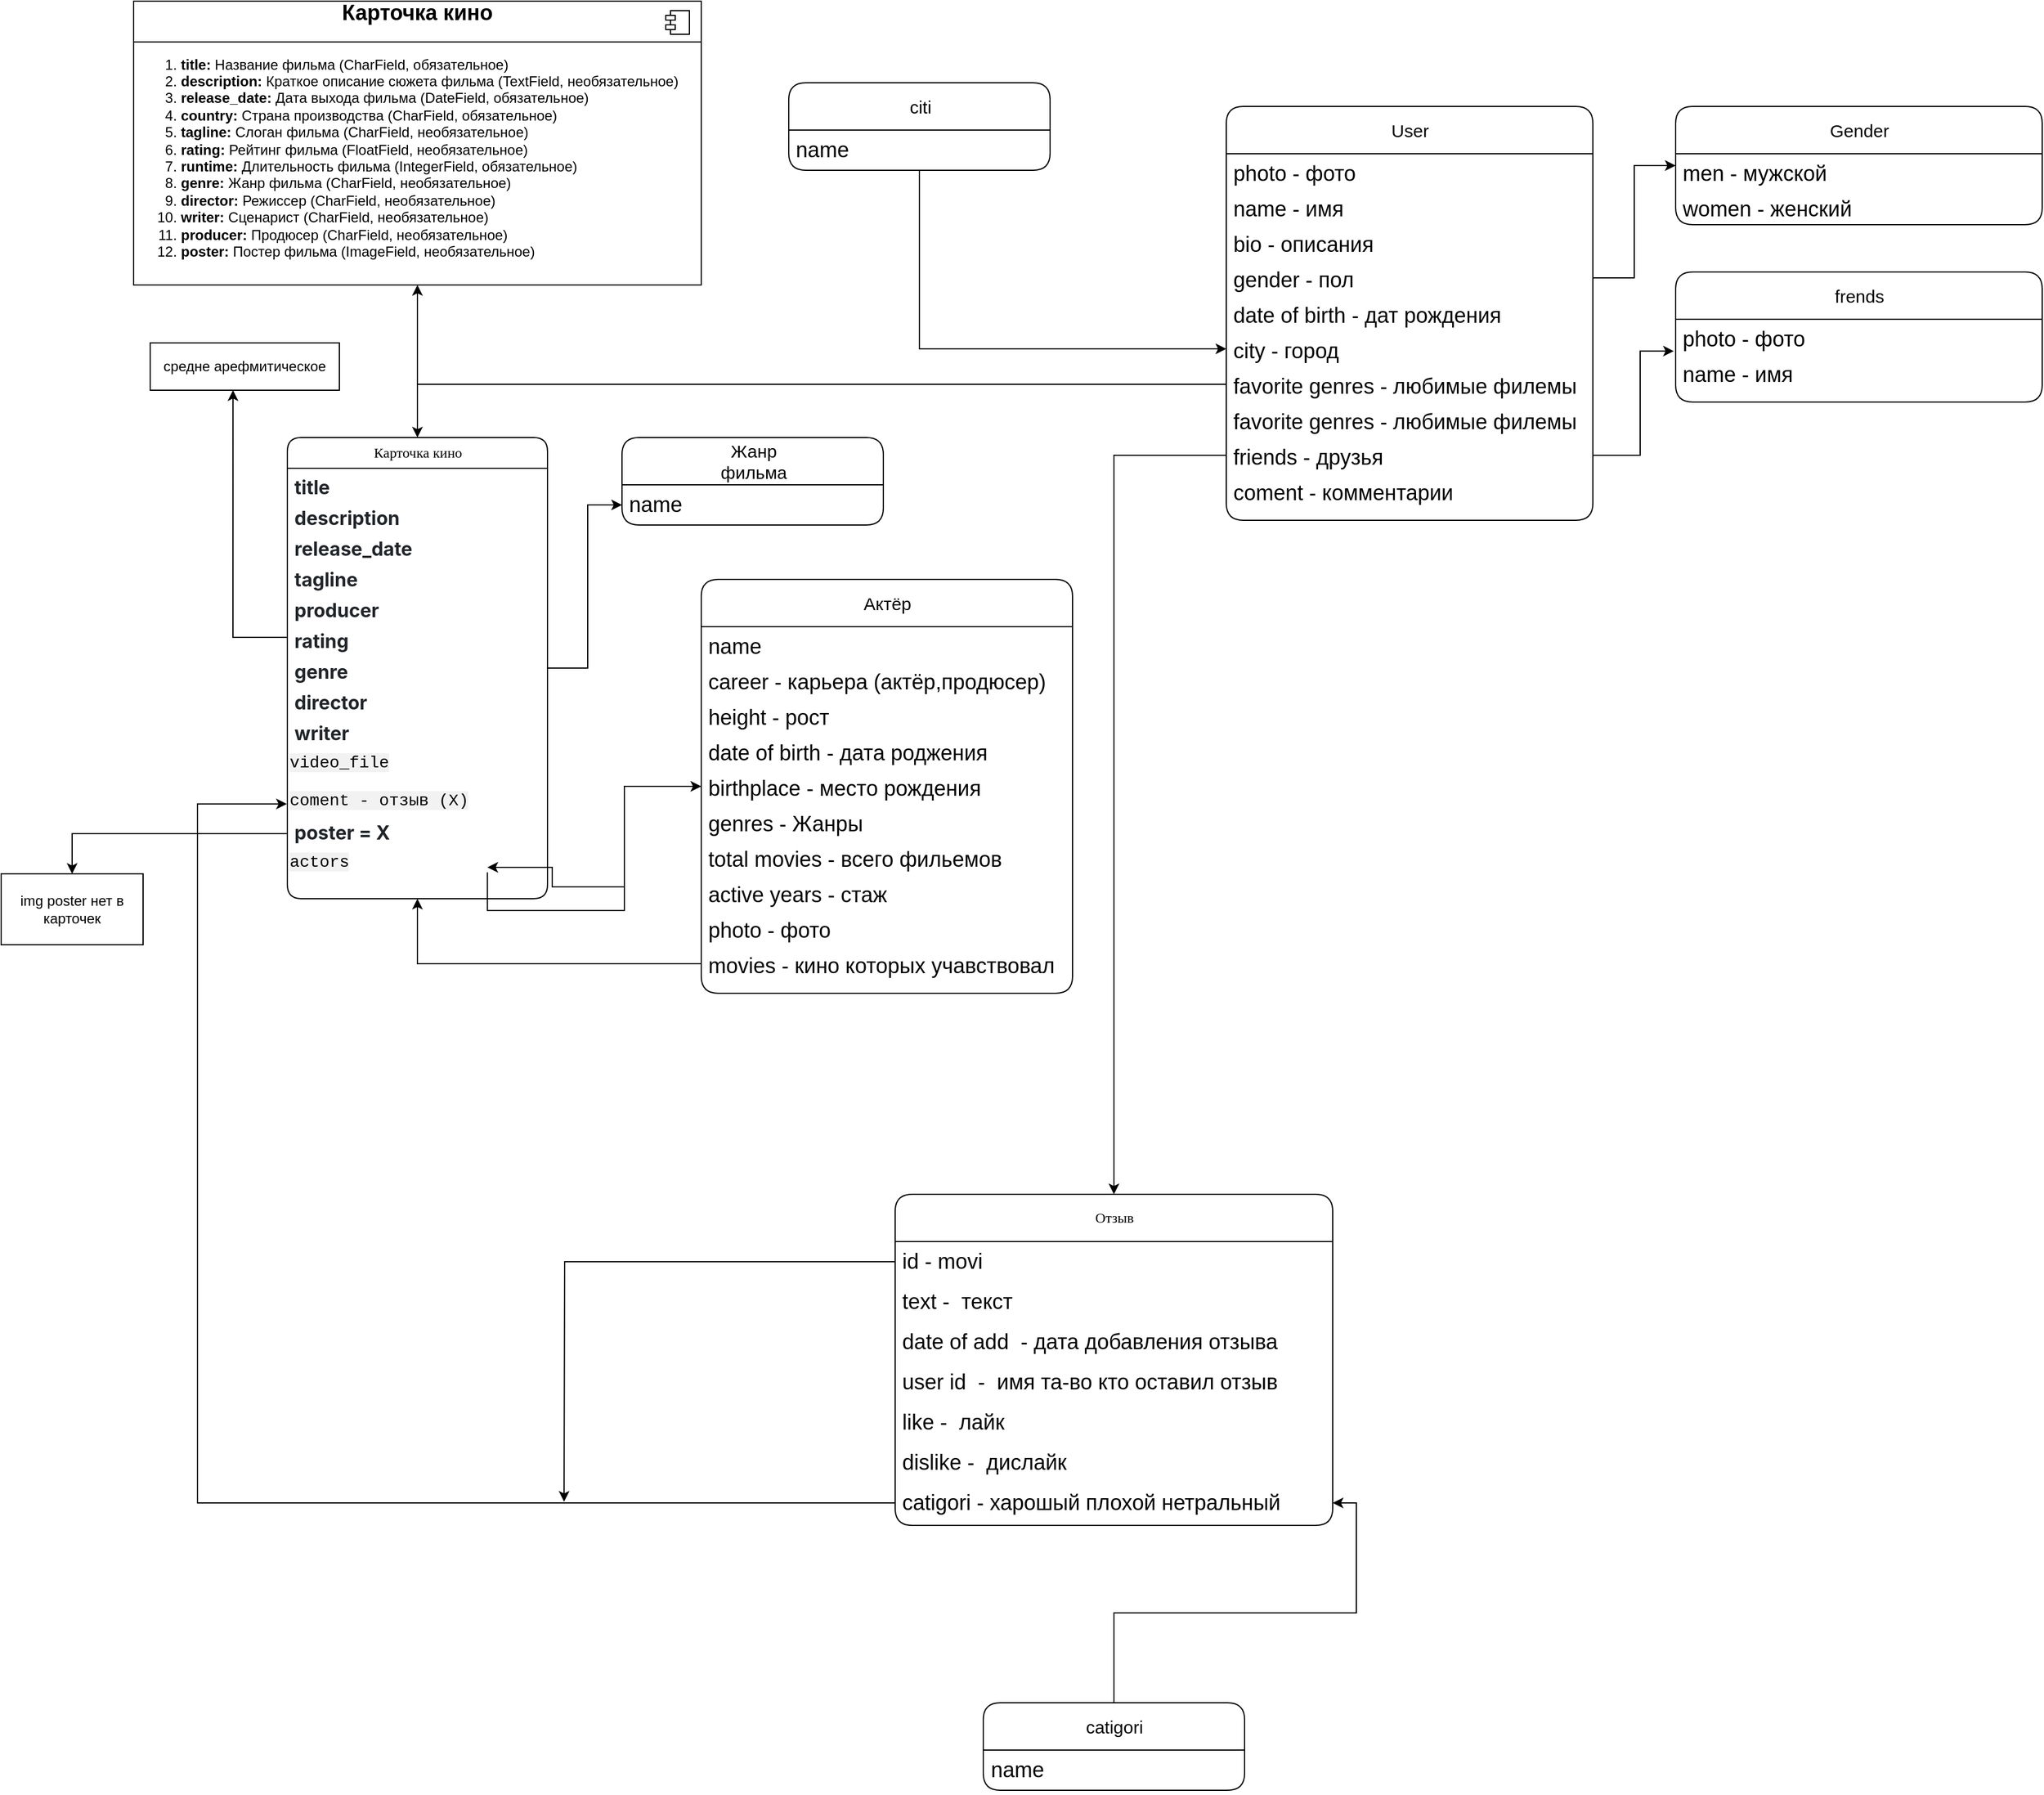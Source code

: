 <mxfile version="24.7.6">
  <diagram name="Страница — 1" id="7w9otStLfGY9ZgNLzYjq">
    <mxGraphModel dx="3013" dy="1662" grid="1" gridSize="10" guides="1" tooltips="1" connect="1" arrows="1" fold="1" page="1" pageScale="1" pageWidth="827" pageHeight="1169" math="0" shadow="0">
      <root>
        <mxCell id="0" />
        <mxCell id="1" parent="0" />
        <mxCell id="NJlla8pK8g0mC77hOBL3-33" value="&lt;h1 style=&quot;text-align: center; margin-top: 0px; font-size: 18px;&quot;&gt;Карточка кино&lt;/h1&gt;&lt;hr size=&quot;1&quot; style=&quot;border-style:solid;&quot;&gt;&lt;p style=&quot;margin:0px;margin-left:8px;&quot;&gt;&lt;/p&gt;&lt;ol&gt;&lt;li style=&quot;box-sizing: border-box; list-style: auto; padding: 0px;&quot;&gt;&lt;span style=&quot;box-sizing: border-box; font-weight: bolder;&quot;&gt;title:&lt;/span&gt;&amp;nbsp;Название фильма (CharField, обязательное)&lt;/li&gt;&lt;li style=&quot;box-sizing: border-box; list-style: auto; padding: 0px;&quot;&gt;&lt;span style=&quot;box-sizing: border-box; font-weight: bolder;&quot;&gt;description:&lt;/span&gt;&amp;nbsp;Краткое описание сюжета фильма (TextField, необязательное)&lt;/li&gt;&lt;li style=&quot;box-sizing: border-box; list-style: auto; padding: 0px;&quot;&gt;&lt;span style=&quot;box-sizing: border-box; font-weight: bolder;&quot;&gt;release_date:&lt;/span&gt;&amp;nbsp;Дата выхода фильма (DateField, обязательное)&lt;/li&gt;&lt;li style=&quot;box-sizing: border-box; list-style: auto; padding: 0px;&quot;&gt;&lt;span style=&quot;box-sizing: border-box; font-weight: bolder;&quot;&gt;country:&lt;/span&gt;&amp;nbsp;Страна производства (CharField, обязательное)&lt;/li&gt;&lt;li style=&quot;box-sizing: border-box; list-style: auto; padding: 0px;&quot;&gt;&lt;span style=&quot;box-sizing: border-box; font-weight: bolder;&quot;&gt;tagline:&lt;/span&gt;&amp;nbsp;Слоган фильма (CharField, необязательное)&lt;/li&gt;&lt;li style=&quot;box-sizing: border-box; list-style: auto; padding: 0px;&quot;&gt;&lt;span style=&quot;box-sizing: border-box; font-weight: bolder;&quot;&gt;rating:&lt;/span&gt;&amp;nbsp;Рейтинг фильма (FloatField, необязательное)&lt;/li&gt;&lt;li style=&quot;box-sizing: border-box; list-style: auto; padding: 0px;&quot;&gt;&lt;span style=&quot;box-sizing: border-box; font-weight: bolder;&quot;&gt;runtime:&lt;/span&gt;&amp;nbsp;Длительность фильма (IntegerField, обязательное)&lt;/li&gt;&lt;li style=&quot;box-sizing: border-box; list-style: auto; padding: 0px;&quot;&gt;&lt;span style=&quot;box-sizing: border-box; font-weight: bolder;&quot;&gt;genre:&lt;/span&gt;&amp;nbsp;Жанр фильма (CharField, необязательное)&lt;/li&gt;&lt;li style=&quot;box-sizing: border-box; list-style: auto; padding: 0px;&quot;&gt;&lt;span style=&quot;box-sizing: border-box; font-weight: bolder;&quot;&gt;director:&lt;/span&gt;&amp;nbsp;Режиссер (CharField, необязательное)&lt;/li&gt;&lt;li style=&quot;box-sizing: border-box; list-style: auto; padding: 0px;&quot;&gt;&lt;span style=&quot;box-sizing: border-box; font-weight: bolder;&quot;&gt;writer:&lt;/span&gt;&amp;nbsp;Сценарист (CharField, необязательное)&lt;/li&gt;&lt;li style=&quot;box-sizing: border-box; list-style: auto; padding: 0px;&quot;&gt;&lt;span style=&quot;box-sizing: border-box; font-weight: bolder;&quot;&gt;producer:&lt;/span&gt;&amp;nbsp;Продюсер (CharField, необязательное)&lt;/li&gt;&lt;li style=&quot;box-sizing: border-box; list-style: auto; padding: 0px;&quot;&gt;&lt;span style=&quot;box-sizing: border-box; font-weight: bolder;&quot;&gt;poster:&lt;/span&gt;&amp;nbsp;Постер фильма (ImageField, необязательное)&lt;/li&gt;&lt;/ol&gt;&lt;p&gt;&lt;/p&gt;" style="align=left;overflow=fill;html=1;dropTarget=0;whiteSpace=wrap;labelBackgroundColor=none;" vertex="1" parent="1">
          <mxGeometry x="-1654" y="-1169" width="480" height="240" as="geometry" />
        </mxCell>
        <mxCell id="NJlla8pK8g0mC77hOBL3-34" value="" style="shape=component;jettyWidth=8;jettyHeight=4;labelBackgroundColor=none;" vertex="1" parent="NJlla8pK8g0mC77hOBL3-33">
          <mxGeometry x="1" width="20" height="20" relative="1" as="geometry">
            <mxPoint x="-30" y="8" as="offset" />
          </mxGeometry>
        </mxCell>
        <mxCell id="NJlla8pK8g0mC77hOBL3-364" style="edgeStyle=orthogonalEdgeStyle;rounded=0;orthogonalLoop=1;jettySize=auto;html=1;entryX=0.5;entryY=1;entryDx=0;entryDy=0;" edge="1" parent="1" source="NJlla8pK8g0mC77hOBL3-152" target="NJlla8pK8g0mC77hOBL3-33">
          <mxGeometry relative="1" as="geometry" />
        </mxCell>
        <mxCell id="NJlla8pK8g0mC77hOBL3-152" value="Карточка кино" style="swimlane;html=1;fontStyle=0;childLayout=stackLayout;horizontal=1;startSize=26;horizontalStack=0;resizeParent=1;resizeLast=0;collapsible=1;marginBottom=0;swimlaneFillColor=#ffffff;align=center;rounded=1;shadow=0;comic=0;labelBackgroundColor=none;strokeWidth=1;fontFamily=Verdana;fontSize=12" vertex="1" parent="1">
          <mxGeometry x="-1524" y="-800" width="220" height="390" as="geometry" />
        </mxCell>
        <mxCell id="NJlla8pK8g0mC77hOBL3-154" value="&lt;span style=&quot;color: rgb(33, 37, 41); font-family: -apple-system, BlinkMacSystemFont, &amp;quot;Segoe UI&amp;quot;, Roboto, &amp;quot;Helvetica Neue&amp;quot;, Arial, &amp;quot;Noto Sans&amp;quot;, sans-serif, &amp;quot;Apple Color Emoji&amp;quot;, &amp;quot;Segoe UI Emoji&amp;quot;, &amp;quot;Segoe UI Symbol&amp;quot;, &amp;quot;Noto Color Emoji&amp;quot;; font-size: 16px; background-color: rgb(255, 255, 255); box-sizing: border-box; font-weight: bolder;&quot;&gt;title&amp;nbsp;&lt;/span&gt;" style="text;html=1;strokeColor=none;fillColor=none;spacingLeft=4;spacingRight=4;whiteSpace=wrap;overflow=hidden;rotatable=0;points=[[0,0.5],[1,0.5]];portConstraint=eastwest;labelBackgroundColor=none;" vertex="1" parent="NJlla8pK8g0mC77hOBL3-152">
          <mxGeometry y="26" width="220" height="26" as="geometry" />
        </mxCell>
        <mxCell id="NJlla8pK8g0mC77hOBL3-155" value="&lt;div&gt;&lt;span style=&quot;color: rgb(33, 37, 41); font-family: -apple-system, BlinkMacSystemFont, &amp;quot;Segoe UI&amp;quot;, Roboto, &amp;quot;Helvetica Neue&amp;quot;, Arial, &amp;quot;Noto Sans&amp;quot;, sans-serif, &amp;quot;Apple Color Emoji&amp;quot;, &amp;quot;Segoe UI Emoji&amp;quot;, &amp;quot;Segoe UI Symbol&amp;quot;, &amp;quot;Noto Color Emoji&amp;quot;; font-size: 16px; background-color: rgb(255, 255, 255); box-sizing: border-box; font-weight: bolder;&quot;&gt;description&lt;/span&gt;&lt;br&gt;&lt;/div&gt;" style="text;html=1;strokeColor=none;fillColor=none;spacingLeft=4;spacingRight=4;whiteSpace=wrap;overflow=hidden;rotatable=0;points=[[0,0.5],[1,0.5]];portConstraint=eastwest;labelBackgroundColor=none;" vertex="1" parent="NJlla8pK8g0mC77hOBL3-152">
          <mxGeometry y="52" width="220" height="26" as="geometry" />
        </mxCell>
        <mxCell id="NJlla8pK8g0mC77hOBL3-206" value="&lt;div&gt;&lt;span style=&quot;color: rgb(33, 37, 41); font-family: -apple-system, BlinkMacSystemFont, &amp;quot;Segoe UI&amp;quot;, Roboto, &amp;quot;Helvetica Neue&amp;quot;, Arial, &amp;quot;Noto Sans&amp;quot;, sans-serif, &amp;quot;Apple Color Emoji&amp;quot;, &amp;quot;Segoe UI Emoji&amp;quot;, &amp;quot;Segoe UI Symbol&amp;quot;, &amp;quot;Noto Color Emoji&amp;quot;; font-size: 16px; background-color: rgb(255, 255, 255); box-sizing: border-box; font-weight: bolder;&quot;&gt;release_date&lt;/span&gt;&lt;br&gt;&lt;/div&gt;" style="text;html=1;strokeColor=none;fillColor=none;spacingLeft=4;spacingRight=4;whiteSpace=wrap;overflow=hidden;rotatable=0;points=[[0,0.5],[1,0.5]];portConstraint=eastwest;labelBackgroundColor=none;" vertex="1" parent="NJlla8pK8g0mC77hOBL3-152">
          <mxGeometry y="78" width="220" height="26" as="geometry" />
        </mxCell>
        <mxCell id="NJlla8pK8g0mC77hOBL3-209" value="&lt;div&gt;&lt;span style=&quot;color: rgb(33, 37, 41); font-family: -apple-system, BlinkMacSystemFont, &amp;quot;Segoe UI&amp;quot;, Roboto, &amp;quot;Helvetica Neue&amp;quot;, Arial, &amp;quot;Noto Sans&amp;quot;, sans-serif, &amp;quot;Apple Color Emoji&amp;quot;, &amp;quot;Segoe UI Emoji&amp;quot;, &amp;quot;Segoe UI Symbol&amp;quot;, &amp;quot;Noto Color Emoji&amp;quot;; font-size: 16px; background-color: rgb(255, 255, 255); box-sizing: border-box; font-weight: bolder;&quot;&gt;tagline&lt;/span&gt;&lt;br&gt;&lt;/div&gt;" style="text;html=1;strokeColor=none;fillColor=none;spacingLeft=4;spacingRight=4;whiteSpace=wrap;overflow=hidden;rotatable=0;points=[[0,0.5],[1,0.5]];portConstraint=eastwest;labelBackgroundColor=none;" vertex="1" parent="NJlla8pK8g0mC77hOBL3-152">
          <mxGeometry y="104" width="220" height="26" as="geometry" />
        </mxCell>
        <mxCell id="NJlla8pK8g0mC77hOBL3-213" value="&lt;div&gt;&lt;span style=&quot;color: rgb(33, 37, 41); font-family: -apple-system, BlinkMacSystemFont, &amp;quot;Segoe UI&amp;quot;, Roboto, &amp;quot;Helvetica Neue&amp;quot;, Arial, &amp;quot;Noto Sans&amp;quot;, sans-serif, &amp;quot;Apple Color Emoji&amp;quot;, &amp;quot;Segoe UI Emoji&amp;quot;, &amp;quot;Segoe UI Symbol&amp;quot;, &amp;quot;Noto Color Emoji&amp;quot;; font-size: 16px; background-color: rgb(255, 255, 255); box-sizing: border-box; font-weight: bolder;&quot;&gt;producer&lt;/span&gt;&lt;br&gt;&lt;/div&gt;" style="text;html=1;strokeColor=none;fillColor=none;spacingLeft=4;spacingRight=4;whiteSpace=wrap;overflow=hidden;rotatable=0;points=[[0,0.5],[1,0.5]];portConstraint=eastwest;labelBackgroundColor=none;" vertex="1" parent="NJlla8pK8g0mC77hOBL3-152">
          <mxGeometry y="130" width="220" height="26" as="geometry" />
        </mxCell>
        <mxCell id="NJlla8pK8g0mC77hOBL3-208" value="&lt;div&gt;&lt;span style=&quot;color: rgb(33, 37, 41); font-family: -apple-system, BlinkMacSystemFont, &amp;quot;Segoe UI&amp;quot;, Roboto, &amp;quot;Helvetica Neue&amp;quot;, Arial, &amp;quot;Noto Sans&amp;quot;, sans-serif, &amp;quot;Apple Color Emoji&amp;quot;, &amp;quot;Segoe UI Emoji&amp;quot;, &amp;quot;Segoe UI Symbol&amp;quot;, &amp;quot;Noto Color Emoji&amp;quot;; font-size: 16px; background-color: rgb(255, 255, 255); box-sizing: border-box; font-weight: bolder;&quot;&gt;rating&lt;/span&gt;&lt;br&gt;&lt;/div&gt;" style="text;html=1;strokeColor=none;fillColor=none;spacingLeft=4;spacingRight=4;whiteSpace=wrap;overflow=hidden;rotatable=0;points=[[0,0.5],[1,0.5]];portConstraint=eastwest;labelBackgroundColor=none;" vertex="1" parent="NJlla8pK8g0mC77hOBL3-152">
          <mxGeometry y="156" width="220" height="26" as="geometry" />
        </mxCell>
        <mxCell id="NJlla8pK8g0mC77hOBL3-210" value="&lt;div&gt;&lt;span style=&quot;color: rgb(33, 37, 41); font-family: -apple-system, BlinkMacSystemFont, &amp;quot;Segoe UI&amp;quot;, Roboto, &amp;quot;Helvetica Neue&amp;quot;, Arial, &amp;quot;Noto Sans&amp;quot;, sans-serif, &amp;quot;Apple Color Emoji&amp;quot;, &amp;quot;Segoe UI Emoji&amp;quot;, &amp;quot;Segoe UI Symbol&amp;quot;, &amp;quot;Noto Color Emoji&amp;quot;; font-size: 16px; background-color: rgb(255, 255, 255); box-sizing: border-box; font-weight: bolder;&quot;&gt;genre&lt;/span&gt;&lt;br&gt;&lt;/div&gt;" style="text;html=1;strokeColor=none;fillColor=none;spacingLeft=4;spacingRight=4;whiteSpace=wrap;overflow=hidden;rotatable=0;points=[[0,0.5],[1,0.5]];portConstraint=eastwest;labelBackgroundColor=none;" vertex="1" parent="NJlla8pK8g0mC77hOBL3-152">
          <mxGeometry y="182" width="220" height="26" as="geometry" />
        </mxCell>
        <mxCell id="NJlla8pK8g0mC77hOBL3-207" value="&lt;div&gt;&lt;span style=&quot;color: rgb(33, 37, 41); font-family: -apple-system, BlinkMacSystemFont, &amp;quot;Segoe UI&amp;quot;, Roboto, &amp;quot;Helvetica Neue&amp;quot;, Arial, &amp;quot;Noto Sans&amp;quot;, sans-serif, &amp;quot;Apple Color Emoji&amp;quot;, &amp;quot;Segoe UI Emoji&amp;quot;, &amp;quot;Segoe UI Symbol&amp;quot;, &amp;quot;Noto Color Emoji&amp;quot;; font-size: 16px; background-color: rgb(255, 255, 255); box-sizing: border-box; font-weight: bolder;&quot;&gt;director&lt;/span&gt;&lt;br&gt;&lt;/div&gt;" style="text;html=1;strokeColor=none;fillColor=none;spacingLeft=4;spacingRight=4;whiteSpace=wrap;overflow=hidden;rotatable=0;points=[[0,0.5],[1,0.5]];portConstraint=eastwest;labelBackgroundColor=none;" vertex="1" parent="NJlla8pK8g0mC77hOBL3-152">
          <mxGeometry y="208" width="220" height="26" as="geometry" />
        </mxCell>
        <mxCell id="NJlla8pK8g0mC77hOBL3-212" value="&lt;div&gt;&lt;span style=&quot;color: rgb(33, 37, 41); font-family: -apple-system, BlinkMacSystemFont, &amp;quot;Segoe UI&amp;quot;, Roboto, &amp;quot;Helvetica Neue&amp;quot;, Arial, &amp;quot;Noto Sans&amp;quot;, sans-serif, &amp;quot;Apple Color Emoji&amp;quot;, &amp;quot;Segoe UI Emoji&amp;quot;, &amp;quot;Segoe UI Symbol&amp;quot;, &amp;quot;Noto Color Emoji&amp;quot;; font-size: 16px; background-color: rgb(255, 255, 255); box-sizing: border-box; font-weight: bolder;&quot;&gt;writer&lt;/span&gt;&lt;br&gt;&lt;/div&gt;" style="text;html=1;strokeColor=none;fillColor=none;spacingLeft=4;spacingRight=4;whiteSpace=wrap;overflow=hidden;rotatable=0;points=[[0,0.5],[1,0.5]];portConstraint=eastwest;labelBackgroundColor=none;" vertex="1" parent="NJlla8pK8g0mC77hOBL3-152">
          <mxGeometry y="234" width="220" height="26" as="geometry" />
        </mxCell>
        <mxCell id="NJlla8pK8g0mC77hOBL3-236" value="&lt;span style=&quot;font-family: SFMono-Regular, Menlo, Monaco, Consolas, &amp;quot;Liberation Mono&amp;quot;, &amp;quot;Courier New&amp;quot;, monospace; font-size: 14px; font-style: normal; font-variant-ligatures: normal; font-variant-caps: normal; font-weight: 400; letter-spacing: normal; orphans: 2; text-align: left; text-indent: 0px; text-transform: none; widows: 2; word-spacing: 0px; -webkit-text-stroke-width: 0px; white-space: normal; background-color: rgba(0, 0, 0, 0.05); text-decoration-thickness: initial; text-decoration-style: initial; text-decoration-color: initial; float: none; display: inline !important;&quot;&gt;video_file&lt;/span&gt;" style="text;whiteSpace=wrap;html=1;labelBackgroundColor=none;" vertex="1" parent="NJlla8pK8g0mC77hOBL3-152">
          <mxGeometry y="260" width="220" height="32" as="geometry" />
        </mxCell>
        <mxCell id="NJlla8pK8g0mC77hOBL3-342" value="&lt;font face=&quot;SFMono-Regular, Menlo, Monaco, Consolas, Liberation Mono, Courier New, monospace&quot;&gt;&lt;span style=&quot;font-size: 14px; background-color: rgba(0, 0, 0, 0.05);&quot;&gt;coment - отзыв (X)&lt;/span&gt;&lt;/font&gt;" style="text;whiteSpace=wrap;html=1;labelBackgroundColor=none;" vertex="1" parent="NJlla8pK8g0mC77hOBL3-152">
          <mxGeometry y="292" width="220" height="26" as="geometry" />
        </mxCell>
        <mxCell id="NJlla8pK8g0mC77hOBL3-214" value="&lt;div&gt;&lt;span style=&quot;color: rgb(33, 37, 41); font-family: -apple-system, BlinkMacSystemFont, &amp;quot;Segoe UI&amp;quot;, Roboto, &amp;quot;Helvetica Neue&amp;quot;, Arial, &amp;quot;Noto Sans&amp;quot;, sans-serif, &amp;quot;Apple Color Emoji&amp;quot;, &amp;quot;Segoe UI Emoji&amp;quot;, &amp;quot;Segoe UI Symbol&amp;quot;, &amp;quot;Noto Color Emoji&amp;quot;; font-size: 16px; background-color: rgb(255, 255, 255); box-sizing: border-box; font-weight: bolder;&quot;&gt;poster = X&lt;/span&gt;&lt;br&gt;&lt;/div&gt;" style="text;html=1;strokeColor=none;fillColor=none;spacingLeft=4;spacingRight=4;whiteSpace=wrap;overflow=hidden;rotatable=0;points=[[0,0.5],[1,0.5]];portConstraint=eastwest;labelBackgroundColor=none;" vertex="1" parent="NJlla8pK8g0mC77hOBL3-152">
          <mxGeometry y="318" width="220" height="26" as="geometry" />
        </mxCell>
        <mxCell id="NJlla8pK8g0mC77hOBL3-237" value="&lt;span style=&quot;font-family: SFMono-Regular, Menlo, Monaco, Consolas, &amp;quot;Liberation Mono&amp;quot;, &amp;quot;Courier New&amp;quot;, monospace; font-size: 14px; background-color: rgba(0, 0, 0, 0.05);&quot;&gt;actors&lt;/span&gt;" style="text;whiteSpace=wrap;html=1;labelBackgroundColor=none;" vertex="1" parent="NJlla8pK8g0mC77hOBL3-152">
          <mxGeometry y="344" width="220" height="20" as="geometry" />
        </mxCell>
        <mxCell id="NJlla8pK8g0mC77hOBL3-180" style="edgeStyle=orthogonalEdgeStyle;html=1;labelBackgroundColor=none;startFill=0;startSize=8;endFill=1;endSize=8;fontFamily=Verdana;fontSize=12;exitX=1;exitY=0.25;entryX=1;entryY=0.5;rounded=0;fontColor=default;" edge="1" parent="1" source="NJlla8pK8g0mC77hOBL3-165">
          <mxGeometry relative="1" as="geometry">
            <Array as="points">
              <mxPoint x="210" y="581" />
              <mxPoint x="210" y="333" />
            </Array>
            <mxPoint x="180" y="333" as="targetPoint" />
          </mxGeometry>
        </mxCell>
        <mxCell id="NJlla8pK8g0mC77hOBL3-216" value="&lt;span style=&quot;font-family: Helvetica; text-wrap: wrap;&quot;&gt;&lt;font style=&quot;font-size: 15px;&quot;&gt;Жанр фильма&lt;/font&gt;&lt;/span&gt;" style="swimlane;html=1;fontStyle=0;childLayout=stackLayout;horizontal=1;startSize=40;horizontalStack=0;resizeParent=1;resizeLast=0;collapsible=1;marginBottom=0;swimlaneFillColor=#ffffff;align=center;rounded=1;shadow=0;comic=0;labelBackgroundColor=none;strokeWidth=1;fontFamily=Verdana;fontSize=12;arcSize=12;" vertex="1" parent="1">
          <mxGeometry x="-1241" y="-800" width="221" height="74" as="geometry" />
        </mxCell>
        <mxCell id="NJlla8pK8g0mC77hOBL3-228" value="name&amp;nbsp;" style="text;html=1;strokeColor=none;fillColor=none;spacingLeft=4;spacingRight=4;whiteSpace=wrap;overflow=hidden;rotatable=0;points=[[0,0.5],[1,0.5]];portConstraint=eastwest;fontSize=18;labelBackgroundColor=none;" vertex="1" parent="NJlla8pK8g0mC77hOBL3-216">
          <mxGeometry y="40" width="221" height="34" as="geometry" />
        </mxCell>
        <mxCell id="NJlla8pK8g0mC77hOBL3-229" style="edgeStyle=orthogonalEdgeStyle;rounded=0;orthogonalLoop=1;jettySize=auto;html=1;entryX=0;entryY=0.5;entryDx=0;entryDy=0;labelBackgroundColor=none;fontColor=default;" edge="1" parent="1" source="NJlla8pK8g0mC77hOBL3-210" target="NJlla8pK8g0mC77hOBL3-228">
          <mxGeometry relative="1" as="geometry">
            <Array as="points">
              <mxPoint x="-1270" y="-605" />
              <mxPoint x="-1270" y="-743" />
            </Array>
          </mxGeometry>
        </mxCell>
        <mxCell id="NJlla8pK8g0mC77hOBL3-249" style="edgeStyle=orthogonalEdgeStyle;rounded=0;orthogonalLoop=1;jettySize=auto;html=1;entryX=0.769;entryY=0.973;entryDx=0;entryDy=0;labelBackgroundColor=none;fontColor=default;entryPerimeter=0;" edge="1" parent="1" source="NJlla8pK8g0mC77hOBL3-238" target="NJlla8pK8g0mC77hOBL3-237">
          <mxGeometry relative="1" as="geometry">
            <Array as="points">
              <mxPoint x="-1239" y="-505" />
              <mxPoint x="-1239" y="-420" />
              <mxPoint x="-1300" y="-420" />
              <mxPoint x="-1300" y="-436" />
            </Array>
          </mxGeometry>
        </mxCell>
        <mxCell id="NJlla8pK8g0mC77hOBL3-238" value="&lt;font face=&quot;Helvetica&quot;&gt;&lt;span style=&quot;font-size: 15px; text-wrap: wrap;&quot;&gt;Актёр&lt;/span&gt;&lt;/font&gt;" style="swimlane;html=1;fontStyle=0;childLayout=stackLayout;horizontal=1;startSize=40;horizontalStack=0;resizeParent=1;resizeLast=0;collapsible=1;marginBottom=0;swimlaneFillColor=#ffffff;align=center;rounded=1;shadow=0;comic=0;labelBackgroundColor=none;strokeWidth=1;fontFamily=Verdana;fontSize=12;arcSize=12;" vertex="1" parent="1">
          <mxGeometry x="-1174" y="-680" width="314" height="350" as="geometry" />
        </mxCell>
        <mxCell id="NJlla8pK8g0mC77hOBL3-239" value="name&amp;nbsp;" style="text;html=1;strokeColor=none;fillColor=none;spacingLeft=4;spacingRight=4;whiteSpace=wrap;overflow=hidden;rotatable=0;points=[[0,0.5],[1,0.5]];portConstraint=eastwest;fontSize=18;labelBackgroundColor=none;" vertex="1" parent="NJlla8pK8g0mC77hOBL3-238">
          <mxGeometry y="40" width="314" height="30" as="geometry" />
        </mxCell>
        <mxCell id="NJlla8pK8g0mC77hOBL3-253" value="career - карьера (актёр,продюсер)" style="text;html=1;strokeColor=none;fillColor=none;spacingLeft=4;spacingRight=4;whiteSpace=wrap;overflow=hidden;rotatable=0;points=[[0,0.5],[1,0.5]];portConstraint=eastwest;fontSize=18;labelBackgroundColor=none;" vertex="1" parent="NJlla8pK8g0mC77hOBL3-238">
          <mxGeometry y="70" width="314" height="30" as="geometry" />
        </mxCell>
        <mxCell id="NJlla8pK8g0mC77hOBL3-251" value="height - рост" style="text;html=1;strokeColor=none;fillColor=none;spacingLeft=4;spacingRight=4;whiteSpace=wrap;overflow=hidden;rotatable=0;points=[[0,0.5],[1,0.5]];portConstraint=eastwest;fontSize=18;labelBackgroundColor=none;" vertex="1" parent="NJlla8pK8g0mC77hOBL3-238">
          <mxGeometry y="100" width="314" height="30" as="geometry" />
        </mxCell>
        <mxCell id="NJlla8pK8g0mC77hOBL3-254" value="date of birth - дата роджения" style="text;html=1;strokeColor=none;fillColor=none;spacingLeft=4;spacingRight=4;whiteSpace=wrap;overflow=hidden;rotatable=0;points=[[0,0.5],[1,0.5]];portConstraint=eastwest;fontSize=18;labelBackgroundColor=none;" vertex="1" parent="NJlla8pK8g0mC77hOBL3-238">
          <mxGeometry y="130" width="314" height="30" as="geometry" />
        </mxCell>
        <mxCell id="NJlla8pK8g0mC77hOBL3-255" value="birthplace - место рождения" style="text;html=1;strokeColor=none;fillColor=none;spacingLeft=4;spacingRight=4;whiteSpace=wrap;overflow=hidden;rotatable=0;points=[[0,0.5],[1,0.5]];portConstraint=eastwest;fontSize=18;labelBackgroundColor=none;" vertex="1" parent="NJlla8pK8g0mC77hOBL3-238">
          <mxGeometry y="160" width="314" height="30" as="geometry" />
        </mxCell>
        <mxCell id="NJlla8pK8g0mC77hOBL3-267" value="genres - Жанры" style="text;html=1;strokeColor=none;fillColor=none;spacingLeft=4;spacingRight=4;whiteSpace=wrap;overflow=hidden;rotatable=0;points=[[0,0.5],[1,0.5]];portConstraint=eastwest;fontSize=18;labelBackgroundColor=none;" vertex="1" parent="NJlla8pK8g0mC77hOBL3-238">
          <mxGeometry y="190" width="314" height="30" as="geometry" />
        </mxCell>
        <mxCell id="NJlla8pK8g0mC77hOBL3-262" value="total movies - всего фильемов" style="text;html=1;strokeColor=none;fillColor=none;spacingLeft=4;spacingRight=4;whiteSpace=wrap;overflow=hidden;rotatable=0;points=[[0,0.5],[1,0.5]];portConstraint=eastwest;fontSize=18;labelBackgroundColor=none;" vertex="1" parent="NJlla8pK8g0mC77hOBL3-238">
          <mxGeometry y="220" width="314" height="30" as="geometry" />
        </mxCell>
        <mxCell id="NJlla8pK8g0mC77hOBL3-259" value="active years - стаж" style="text;html=1;strokeColor=none;fillColor=none;spacingLeft=4;spacingRight=4;whiteSpace=wrap;overflow=hidden;rotatable=0;points=[[0,0.5],[1,0.5]];portConstraint=eastwest;fontSize=18;labelBackgroundColor=none;" vertex="1" parent="NJlla8pK8g0mC77hOBL3-238">
          <mxGeometry y="250" width="314" height="30" as="geometry" />
        </mxCell>
        <mxCell id="NJlla8pK8g0mC77hOBL3-265" value="photo - фото" style="text;html=1;strokeColor=none;fillColor=none;spacingLeft=4;spacingRight=4;whiteSpace=wrap;overflow=hidden;rotatable=0;points=[[0,0.5],[1,0.5]];portConstraint=eastwest;fontSize=18;labelBackgroundColor=none;" vertex="1" parent="NJlla8pK8g0mC77hOBL3-238">
          <mxGeometry y="280" width="314" height="30" as="geometry" />
        </mxCell>
        <mxCell id="NJlla8pK8g0mC77hOBL3-258" value="movies - кино которых учавствовал" style="text;html=1;strokeColor=none;fillColor=none;spacingLeft=4;spacingRight=4;whiteSpace=wrap;overflow=hidden;rotatable=0;points=[[0,0.5],[1,0.5]];portConstraint=eastwest;fontSize=18;labelBackgroundColor=none;" vertex="1" parent="NJlla8pK8g0mC77hOBL3-238">
          <mxGeometry y="310" width="314" height="30" as="geometry" />
        </mxCell>
        <mxCell id="NJlla8pK8g0mC77hOBL3-283" value="&lt;font face=&quot;Helvetica&quot;&gt;&lt;span style=&quot;font-size: 15px; text-wrap: wrap;&quot;&gt;User&lt;/span&gt;&lt;/font&gt;" style="swimlane;html=1;fontStyle=0;childLayout=stackLayout;horizontal=1;startSize=40;horizontalStack=0;resizeParent=1;resizeLast=0;collapsible=1;marginBottom=0;swimlaneFillColor=#ffffff;align=center;rounded=1;shadow=0;comic=0;labelBackgroundColor=none;strokeWidth=1;fontFamily=Verdana;fontSize=12;arcSize=12;" vertex="1" parent="1">
          <mxGeometry x="-730" y="-1080" width="310" height="350" as="geometry" />
        </mxCell>
        <mxCell id="NJlla8pK8g0mC77hOBL3-294" value="photo - фото" style="text;html=1;strokeColor=none;fillColor=none;spacingLeft=4;spacingRight=4;whiteSpace=wrap;overflow=hidden;rotatable=0;points=[[0,0.5],[1,0.5]];portConstraint=eastwest;fontSize=18;labelBackgroundColor=none;" vertex="1" parent="NJlla8pK8g0mC77hOBL3-283">
          <mxGeometry y="40" width="310" height="30" as="geometry" />
        </mxCell>
        <mxCell id="NJlla8pK8g0mC77hOBL3-284" value="name - имя" style="text;html=1;strokeColor=none;fillColor=none;spacingLeft=4;spacingRight=4;whiteSpace=wrap;overflow=hidden;rotatable=0;points=[[0,0.5],[1,0.5]];portConstraint=eastwest;fontSize=18;labelBackgroundColor=none;" vertex="1" parent="NJlla8pK8g0mC77hOBL3-283">
          <mxGeometry y="70" width="310" height="30" as="geometry" />
        </mxCell>
        <mxCell id="NJlla8pK8g0mC77hOBL3-296" value="bio - описания" style="text;html=1;strokeColor=none;fillColor=none;spacingLeft=4;spacingRight=4;whiteSpace=wrap;overflow=hidden;rotatable=0;points=[[0,0.5],[1,0.5]];portConstraint=eastwest;fontSize=18;labelBackgroundColor=none;" vertex="1" parent="NJlla8pK8g0mC77hOBL3-283">
          <mxGeometry y="100" width="310" height="30" as="geometry" />
        </mxCell>
        <mxCell id="NJlla8pK8g0mC77hOBL3-297" value="gender - пол" style="text;html=1;strokeColor=none;fillColor=none;spacingLeft=4;spacingRight=4;whiteSpace=wrap;overflow=hidden;rotatable=0;points=[[0,0.5],[1,0.5]];portConstraint=eastwest;fontSize=18;labelBackgroundColor=none;" vertex="1" parent="NJlla8pK8g0mC77hOBL3-283">
          <mxGeometry y="130" width="310" height="30" as="geometry" />
        </mxCell>
        <mxCell id="NJlla8pK8g0mC77hOBL3-298" value="date of birth - дат рождения" style="text;html=1;strokeColor=none;fillColor=none;spacingLeft=4;spacingRight=4;whiteSpace=wrap;overflow=hidden;rotatable=0;points=[[0,0.5],[1,0.5]];portConstraint=eastwest;fontSize=18;labelBackgroundColor=none;" vertex="1" parent="NJlla8pK8g0mC77hOBL3-283">
          <mxGeometry y="160" width="310" height="30" as="geometry" />
        </mxCell>
        <mxCell id="NJlla8pK8g0mC77hOBL3-299" value="city - город" style="text;html=1;strokeColor=none;fillColor=none;spacingLeft=4;spacingRight=4;whiteSpace=wrap;overflow=hidden;rotatable=0;points=[[0,0.5],[1,0.5]];portConstraint=eastwest;fontSize=18;labelBackgroundColor=none;" vertex="1" parent="NJlla8pK8g0mC77hOBL3-283">
          <mxGeometry y="190" width="310" height="30" as="geometry" />
        </mxCell>
        <mxCell id="NJlla8pK8g0mC77hOBL3-360" value="&lt;div&gt;favorite genres - любимые филемы&lt;/div&gt;" style="text;html=1;strokeColor=none;fillColor=none;spacingLeft=4;spacingRight=4;whiteSpace=wrap;overflow=hidden;rotatable=0;points=[[0,0.5],[1,0.5]];portConstraint=eastwest;fontSize=18;labelBackgroundColor=none;" vertex="1" parent="NJlla8pK8g0mC77hOBL3-283">
          <mxGeometry y="220" width="310" height="30" as="geometry" />
        </mxCell>
        <mxCell id="NJlla8pK8g0mC77hOBL3-300" value="&lt;div&gt;favorite genres - любимые филемы&lt;/div&gt;" style="text;html=1;strokeColor=none;fillColor=none;spacingLeft=4;spacingRight=4;whiteSpace=wrap;overflow=hidden;rotatable=0;points=[[0,0.5],[1,0.5]];portConstraint=eastwest;fontSize=18;labelBackgroundColor=none;" vertex="1" parent="NJlla8pK8g0mC77hOBL3-283">
          <mxGeometry y="250" width="310" height="30" as="geometry" />
        </mxCell>
        <mxCell id="NJlla8pK8g0mC77hOBL3-301" value="friends - друзья" style="text;html=1;strokeColor=none;fillColor=none;spacingLeft=4;spacingRight=4;whiteSpace=wrap;overflow=hidden;rotatable=0;points=[[0,0.5],[1,0.5]];portConstraint=eastwest;fontSize=18;labelBackgroundColor=none;" vertex="1" parent="NJlla8pK8g0mC77hOBL3-283">
          <mxGeometry y="280" width="310" height="30" as="geometry" />
        </mxCell>
        <mxCell id="NJlla8pK8g0mC77hOBL3-304" value="coment - комментарии" style="text;html=1;strokeColor=none;fillColor=none;spacingLeft=4;spacingRight=4;whiteSpace=wrap;overflow=hidden;rotatable=0;points=[[0,0.5],[1,0.5]];portConstraint=eastwest;fontSize=18;labelBackgroundColor=none;" vertex="1" parent="NJlla8pK8g0mC77hOBL3-283">
          <mxGeometry y="310" width="310" height="40" as="geometry" />
        </mxCell>
        <mxCell id="NJlla8pK8g0mC77hOBL3-305" value="&lt;font face=&quot;Helvetica&quot;&gt;&lt;span style=&quot;font-size: 15px; text-wrap: wrap;&quot;&gt;Gender&lt;/span&gt;&lt;/font&gt;" style="swimlane;html=1;fontStyle=0;childLayout=stackLayout;horizontal=1;startSize=40;horizontalStack=0;resizeParent=1;resizeLast=0;collapsible=1;marginBottom=0;swimlaneFillColor=#ffffff;align=center;rounded=1;shadow=0;comic=0;labelBackgroundColor=none;strokeWidth=1;fontFamily=Verdana;fontSize=12;arcSize=12;" vertex="1" parent="1">
          <mxGeometry x="-350" y="-1080" width="310" height="100" as="geometry" />
        </mxCell>
        <mxCell id="NJlla8pK8g0mC77hOBL3-306" value="men - мужской" style="text;html=1;strokeColor=none;fillColor=none;spacingLeft=4;spacingRight=4;whiteSpace=wrap;overflow=hidden;rotatable=0;points=[[0,0.5],[1,0.5]];portConstraint=eastwest;fontSize=18;labelBackgroundColor=none;" vertex="1" parent="NJlla8pK8g0mC77hOBL3-305">
          <mxGeometry y="40" width="310" height="30" as="geometry" />
        </mxCell>
        <mxCell id="NJlla8pK8g0mC77hOBL3-307" value="women - женский&amp;nbsp;&amp;nbsp;" style="text;html=1;strokeColor=none;fillColor=none;spacingLeft=4;spacingRight=4;whiteSpace=wrap;overflow=hidden;rotatable=0;points=[[0,0.5],[1,0.5]];portConstraint=eastwest;fontSize=18;labelBackgroundColor=none;" vertex="1" parent="NJlla8pK8g0mC77hOBL3-305">
          <mxGeometry y="70" width="310" height="30" as="geometry" />
        </mxCell>
        <mxCell id="NJlla8pK8g0mC77hOBL3-316" style="edgeStyle=orthogonalEdgeStyle;rounded=0;orthogonalLoop=1;jettySize=auto;html=1;exitX=1;exitY=0.5;exitDx=0;exitDy=0;entryX=0;entryY=0.5;entryDx=0;entryDy=0;" edge="1" parent="1" source="NJlla8pK8g0mC77hOBL3-297" target="NJlla8pK8g0mC77hOBL3-305">
          <mxGeometry relative="1" as="geometry" />
        </mxCell>
        <mxCell id="NJlla8pK8g0mC77hOBL3-320" value="&lt;font face=&quot;Helvetica&quot;&gt;&lt;span style=&quot;font-size: 15px; text-wrap: wrap;&quot;&gt;frends&lt;/span&gt;&lt;/font&gt;" style="swimlane;html=1;fontStyle=0;childLayout=stackLayout;horizontal=1;startSize=40;horizontalStack=0;resizeParent=1;resizeLast=0;collapsible=1;marginBottom=0;swimlaneFillColor=#ffffff;align=center;rounded=1;shadow=0;comic=0;labelBackgroundColor=none;strokeWidth=1;fontFamily=Verdana;fontSize=12;arcSize=12;" vertex="1" parent="1">
          <mxGeometry x="-350" y="-940" width="310" height="110" as="geometry" />
        </mxCell>
        <mxCell id="NJlla8pK8g0mC77hOBL3-321" value="photo - фото" style="text;html=1;strokeColor=none;fillColor=none;spacingLeft=4;spacingRight=4;whiteSpace=wrap;overflow=hidden;rotatable=0;points=[[0,0.5],[1,0.5]];portConstraint=eastwest;fontSize=18;labelBackgroundColor=none;" vertex="1" parent="NJlla8pK8g0mC77hOBL3-320">
          <mxGeometry y="40" width="310" height="30" as="geometry" />
        </mxCell>
        <mxCell id="NJlla8pK8g0mC77hOBL3-322" value="name - имя" style="text;html=1;strokeColor=none;fillColor=none;spacingLeft=4;spacingRight=4;whiteSpace=wrap;overflow=hidden;rotatable=0;points=[[0,0.5],[1,0.5]];portConstraint=eastwest;fontSize=18;labelBackgroundColor=none;" vertex="1" parent="NJlla8pK8g0mC77hOBL3-320">
          <mxGeometry y="70" width="310" height="30" as="geometry" />
        </mxCell>
        <mxCell id="NJlla8pK8g0mC77hOBL3-331" style="edgeStyle=orthogonalEdgeStyle;rounded=0;orthogonalLoop=1;jettySize=auto;html=1;entryX=-0.005;entryY=-0.102;entryDx=0;entryDy=0;entryPerimeter=0;" edge="1" parent="1" source="NJlla8pK8g0mC77hOBL3-301" target="NJlla8pK8g0mC77hOBL3-322">
          <mxGeometry relative="1" as="geometry">
            <Array as="points">
              <mxPoint x="-380" y="-785" />
              <mxPoint x="-380" y="-873" />
            </Array>
          </mxGeometry>
        </mxCell>
        <mxCell id="NJlla8pK8g0mC77hOBL3-332" value="Отзыв" style="swimlane;html=1;fontStyle=0;childLayout=stackLayout;horizontal=1;startSize=40;horizontalStack=0;resizeParent=1;resizeLast=0;collapsible=1;marginBottom=0;swimlaneFillColor=#ffffff;align=center;rounded=1;shadow=0;comic=0;labelBackgroundColor=none;strokeWidth=1;fontFamily=Verdana;fontSize=12;arcSize=12;" vertex="1" parent="1">
          <mxGeometry x="-1010" y="-160" width="370" height="280" as="geometry" />
        </mxCell>
        <mxCell id="NJlla8pK8g0mC77hOBL3-363" style="edgeStyle=orthogonalEdgeStyle;rounded=0;orthogonalLoop=1;jettySize=auto;html=1;" edge="1" parent="NJlla8pK8g0mC77hOBL3-332" source="NJlla8pK8g0mC77hOBL3-333">
          <mxGeometry relative="1" as="geometry">
            <mxPoint x="-280" y="260" as="targetPoint" />
          </mxGeometry>
        </mxCell>
        <mxCell id="NJlla8pK8g0mC77hOBL3-333" value="id - movi" style="text;html=1;strokeColor=none;fillColor=none;spacingLeft=4;spacingRight=4;whiteSpace=wrap;overflow=hidden;rotatable=0;points=[[0,0.5],[1,0.5]];portConstraint=eastwest;fontSize=18;labelBackgroundColor=none;" vertex="1" parent="NJlla8pK8g0mC77hOBL3-332">
          <mxGeometry y="40" width="370" height="34" as="geometry" />
        </mxCell>
        <mxCell id="NJlla8pK8g0mC77hOBL3-335" value="text -&amp;nbsp; текст&amp;nbsp;" style="text;html=1;strokeColor=none;fillColor=none;spacingLeft=4;spacingRight=4;whiteSpace=wrap;overflow=hidden;rotatable=0;points=[[0,0.5],[1,0.5]];portConstraint=eastwest;fontSize=18;labelBackgroundColor=none;" vertex="1" parent="NJlla8pK8g0mC77hOBL3-332">
          <mxGeometry y="74" width="370" height="34" as="geometry" />
        </mxCell>
        <mxCell id="NJlla8pK8g0mC77hOBL3-336" value="date of add&amp;nbsp; - дата добавления отзыва" style="text;html=1;strokeColor=none;fillColor=none;spacingLeft=4;spacingRight=4;whiteSpace=wrap;overflow=hidden;rotatable=0;points=[[0,0.5],[1,0.5]];portConstraint=eastwest;fontSize=18;labelBackgroundColor=none;" vertex="1" parent="NJlla8pK8g0mC77hOBL3-332">
          <mxGeometry y="108" width="370" height="34" as="geometry" />
        </mxCell>
        <mxCell id="NJlla8pK8g0mC77hOBL3-337" value="user id&amp;nbsp; -&amp;nbsp; имя та-во кто оставил отзыв&amp;nbsp;" style="text;html=1;strokeColor=none;fillColor=none;spacingLeft=4;spacingRight=4;whiteSpace=wrap;overflow=hidden;rotatable=0;points=[[0,0.5],[1,0.5]];portConstraint=eastwest;fontSize=18;labelBackgroundColor=none;" vertex="1" parent="NJlla8pK8g0mC77hOBL3-332">
          <mxGeometry y="142" width="370" height="34" as="geometry" />
        </mxCell>
        <mxCell id="NJlla8pK8g0mC77hOBL3-339" value="like -&amp;nbsp; лайк&amp;nbsp;" style="text;html=1;strokeColor=none;fillColor=none;spacingLeft=4;spacingRight=4;whiteSpace=wrap;overflow=hidden;rotatable=0;points=[[0,0.5],[1,0.5]];portConstraint=eastwest;fontSize=18;labelBackgroundColor=none;" vertex="1" parent="NJlla8pK8g0mC77hOBL3-332">
          <mxGeometry y="176" width="370" height="34" as="geometry" />
        </mxCell>
        <mxCell id="NJlla8pK8g0mC77hOBL3-338" value="dislike -&amp;nbsp; дислайк&amp;nbsp;" style="text;html=1;strokeColor=none;fillColor=none;spacingLeft=4;spacingRight=4;whiteSpace=wrap;overflow=hidden;rotatable=0;points=[[0,0.5],[1,0.5]];portConstraint=eastwest;fontSize=18;labelBackgroundColor=none;" vertex="1" parent="NJlla8pK8g0mC77hOBL3-332">
          <mxGeometry y="210" width="370" height="34" as="geometry" />
        </mxCell>
        <mxCell id="NJlla8pK8g0mC77hOBL3-348" value="catigori - харошый плохой нетральный&amp;nbsp;&amp;nbsp;" style="text;html=1;strokeColor=none;fillColor=none;spacingLeft=4;spacingRight=4;whiteSpace=wrap;overflow=hidden;rotatable=0;points=[[0,0.5],[1,0.5]];portConstraint=eastwest;fontSize=18;labelBackgroundColor=none;" vertex="1" parent="NJlla8pK8g0mC77hOBL3-332">
          <mxGeometry y="244" width="370" height="34" as="geometry" />
        </mxCell>
        <mxCell id="NJlla8pK8g0mC77hOBL3-341" style="edgeStyle=orthogonalEdgeStyle;rounded=0;orthogonalLoop=1;jettySize=auto;html=1;entryX=0.5;entryY=0;entryDx=0;entryDy=0;" edge="1" parent="1" target="NJlla8pK8g0mC77hOBL3-332">
          <mxGeometry relative="1" as="geometry">
            <mxPoint x="-730" y="-785" as="sourcePoint" />
            <Array as="points">
              <mxPoint x="-825" y="-785" />
            </Array>
          </mxGeometry>
        </mxCell>
        <mxCell id="NJlla8pK8g0mC77hOBL3-346" style="edgeStyle=orthogonalEdgeStyle;rounded=0;orthogonalLoop=1;jettySize=auto;html=1;entryX=0;entryY=0.5;entryDx=0;entryDy=0;" edge="1" parent="1" source="NJlla8pK8g0mC77hOBL3-344" target="NJlla8pK8g0mC77hOBL3-299">
          <mxGeometry relative="1" as="geometry" />
        </mxCell>
        <mxCell id="NJlla8pK8g0mC77hOBL3-344" value="&lt;font face=&quot;Helvetica&quot;&gt;&lt;span style=&quot;font-size: 15px; text-wrap: wrap;&quot;&gt;citi&lt;/span&gt;&lt;/font&gt;" style="swimlane;html=1;fontStyle=0;childLayout=stackLayout;horizontal=1;startSize=40;horizontalStack=0;resizeParent=1;resizeLast=0;collapsible=1;marginBottom=0;swimlaneFillColor=#ffffff;align=center;rounded=1;shadow=0;comic=0;labelBackgroundColor=none;strokeWidth=1;fontFamily=Verdana;fontSize=12;arcSize=12;" vertex="1" parent="1">
          <mxGeometry x="-1100" y="-1100" width="221" height="74" as="geometry" />
        </mxCell>
        <mxCell id="NJlla8pK8g0mC77hOBL3-345" value="name&amp;nbsp;" style="text;html=1;strokeColor=none;fillColor=none;spacingLeft=4;spacingRight=4;whiteSpace=wrap;overflow=hidden;rotatable=0;points=[[0,0.5],[1,0.5]];portConstraint=eastwest;fontSize=18;labelBackgroundColor=none;" vertex="1" parent="NJlla8pK8g0mC77hOBL3-344">
          <mxGeometry y="40" width="221" height="34" as="geometry" />
        </mxCell>
        <mxCell id="NJlla8pK8g0mC77hOBL3-351" style="edgeStyle=orthogonalEdgeStyle;rounded=0;orthogonalLoop=1;jettySize=auto;html=1;entryX=1;entryY=0.5;entryDx=0;entryDy=0;" edge="1" parent="1" source="NJlla8pK8g0mC77hOBL3-349" target="NJlla8pK8g0mC77hOBL3-348">
          <mxGeometry relative="1" as="geometry" />
        </mxCell>
        <mxCell id="NJlla8pK8g0mC77hOBL3-349" value="&lt;font face=&quot;Helvetica&quot;&gt;&lt;span style=&quot;font-size: 15px; text-wrap: wrap;&quot;&gt;catigori&lt;/span&gt;&lt;/font&gt;" style="swimlane;html=1;fontStyle=0;childLayout=stackLayout;horizontal=1;startSize=40;horizontalStack=0;resizeParent=1;resizeLast=0;collapsible=1;marginBottom=0;swimlaneFillColor=#ffffff;align=center;rounded=1;shadow=0;comic=0;labelBackgroundColor=none;strokeWidth=1;fontFamily=Verdana;fontSize=12;arcSize=12;" vertex="1" parent="1">
          <mxGeometry x="-935.5" y="270" width="221" height="74" as="geometry" />
        </mxCell>
        <mxCell id="NJlla8pK8g0mC77hOBL3-350" value="name&amp;nbsp;" style="text;html=1;strokeColor=none;fillColor=none;spacingLeft=4;spacingRight=4;whiteSpace=wrap;overflow=hidden;rotatable=0;points=[[0,0.5],[1,0.5]];portConstraint=eastwest;fontSize=18;labelBackgroundColor=none;" vertex="1" parent="NJlla8pK8g0mC77hOBL3-349">
          <mxGeometry y="40" width="221" height="34" as="geometry" />
        </mxCell>
        <mxCell id="NJlla8pK8g0mC77hOBL3-357" style="edgeStyle=orthogonalEdgeStyle;rounded=0;orthogonalLoop=1;jettySize=auto;html=1;exitX=0.769;exitY=1.185;exitDx=0;exitDy=0;exitPerimeter=0;" edge="1" parent="1" source="NJlla8pK8g0mC77hOBL3-237" target="NJlla8pK8g0mC77hOBL3-238">
          <mxGeometry relative="1" as="geometry">
            <mxPoint x="-1290" y="-410" as="sourcePoint" />
            <Array as="points">
              <mxPoint x="-1355" y="-400" />
              <mxPoint x="-1239" y="-400" />
              <mxPoint x="-1239" y="-505" />
            </Array>
          </mxGeometry>
        </mxCell>
        <mxCell id="NJlla8pK8g0mC77hOBL3-361" style="edgeStyle=orthogonalEdgeStyle;rounded=0;orthogonalLoop=1;jettySize=auto;html=1;entryX=0.5;entryY=0;entryDx=0;entryDy=0;" edge="1" parent="1" source="NJlla8pK8g0mC77hOBL3-360" target="NJlla8pK8g0mC77hOBL3-152">
          <mxGeometry relative="1" as="geometry" />
        </mxCell>
        <mxCell id="NJlla8pK8g0mC77hOBL3-362" style="edgeStyle=orthogonalEdgeStyle;rounded=0;orthogonalLoop=1;jettySize=auto;html=1;entryX=-0.002;entryY=0.689;entryDx=0;entryDy=0;entryPerimeter=0;" edge="1" parent="1" target="NJlla8pK8g0mC77hOBL3-342">
          <mxGeometry relative="1" as="geometry">
            <mxPoint x="-1550" y="-480" as="targetPoint" />
            <mxPoint x="-1010" y="101.03" as="sourcePoint" />
            <Array as="points">
              <mxPoint x="-1600" y="101" />
              <mxPoint x="-1600" y="-490" />
            </Array>
          </mxGeometry>
        </mxCell>
        <mxCell id="NJlla8pK8g0mC77hOBL3-369" value="" style="shape=table;startSize=0;container=1;collapsible=0;childLayout=tableLayout;" vertex="1" parent="1">
          <mxGeometry x="-1640" y="-880" width="160" height="40" as="geometry" />
        </mxCell>
        <mxCell id="NJlla8pK8g0mC77hOBL3-370" value="" style="shape=tableRow;horizontal=0;startSize=0;swimlaneHead=0;swimlaneBody=0;strokeColor=inherit;top=0;left=0;bottom=0;right=0;collapsible=0;dropTarget=0;fillColor=none;points=[[0,0.5],[1,0.5]];portConstraint=eastwest;" vertex="1" parent="NJlla8pK8g0mC77hOBL3-369">
          <mxGeometry width="160" height="40" as="geometry" />
        </mxCell>
        <mxCell id="NJlla8pK8g0mC77hOBL3-371" value="средне арефмитическое" style="shape=partialRectangle;html=1;whiteSpace=wrap;connectable=0;strokeColor=inherit;overflow=hidden;fillColor=none;top=0;left=0;bottom=0;right=0;pointerEvents=1;" vertex="1" parent="NJlla8pK8g0mC77hOBL3-370">
          <mxGeometry width="160" height="40" as="geometry">
            <mxRectangle width="160" height="40" as="alternateBounds" />
          </mxGeometry>
        </mxCell>
        <mxCell id="NJlla8pK8g0mC77hOBL3-373" style="edgeStyle=orthogonalEdgeStyle;rounded=0;orthogonalLoop=1;jettySize=auto;html=1;entryX=0.286;entryY=1;entryDx=0;entryDy=0;entryPerimeter=0;exitX=0;exitY=0.791;exitDx=0;exitDy=0;exitPerimeter=0;" edge="1" parent="1" source="NJlla8pK8g0mC77hOBL3-208">
          <mxGeometry relative="1" as="geometry">
            <mxPoint x="-1494" y="-631" as="sourcePoint" />
            <mxPoint x="-1569.96" y="-840" as="targetPoint" />
            <Array as="points">
              <mxPoint x="-1524" y="-631" />
              <mxPoint x="-1570" y="-631" />
            </Array>
          </mxGeometry>
        </mxCell>
        <mxCell id="NJlla8pK8g0mC77hOBL3-355" style="edgeStyle=orthogonalEdgeStyle;rounded=0;orthogonalLoop=1;jettySize=auto;html=1;" edge="1" parent="1" source="NJlla8pK8g0mC77hOBL3-258" target="NJlla8pK8g0mC77hOBL3-152">
          <mxGeometry relative="1" as="geometry">
            <mxPoint x="-1420.0" y="-400" as="targetPoint" />
            <Array as="points">
              <mxPoint x="-1414" y="-355" />
            </Array>
          </mxGeometry>
        </mxCell>
        <mxCell id="NJlla8pK8g0mC77hOBL3-377" value="img poster нет в карточек" style="whiteSpace=wrap;html=1;" vertex="1" parent="1">
          <mxGeometry x="-1766" y="-431.03" width="120" height="60" as="geometry" />
        </mxCell>
        <mxCell id="NJlla8pK8g0mC77hOBL3-378" value="" style="edgeStyle=orthogonalEdgeStyle;rounded=0;orthogonalLoop=1;jettySize=auto;html=1;exitX=0.001;exitY=0.655;exitDx=0;exitDy=0;exitPerimeter=0;" edge="1" parent="1" source="NJlla8pK8g0mC77hOBL3-214" target="NJlla8pK8g0mC77hOBL3-377">
          <mxGeometry relative="1" as="geometry">
            <mxPoint x="-1810" y="-600.004" as="sourcePoint" />
          </mxGeometry>
        </mxCell>
      </root>
    </mxGraphModel>
  </diagram>
</mxfile>
